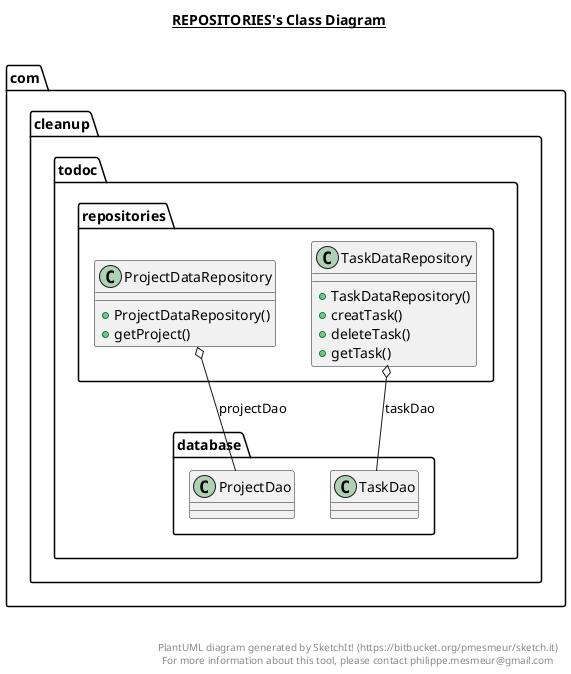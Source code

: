 @startuml

title __REPOSITORIES's Class Diagram__\n

  namespace com.cleanup.todoc {
    namespace repositories {
      class com.cleanup.todoc.repositories.ProjectDataRepository {
          + ProjectDataRepository()
          + getProject()
      }
    }
  }
  

  namespace com.cleanup.todoc {
    namespace repositories {
      class com.cleanup.todoc.repositories.TaskDataRepository {
          + TaskDataRepository()
          + creatTask()
          + deleteTask()
          + getTask()
      }
    }
  }
  

  com.cleanup.todoc.repositories.ProjectDataRepository o-- com.cleanup.todoc.database.ProjectDao : projectDao
  com.cleanup.todoc.repositories.TaskDataRepository o-- com.cleanup.todoc.database.TaskDao : taskDao


right footer


PlantUML diagram generated by SketchIt! (https://bitbucket.org/pmesmeur/sketch.it)
For more information about this tool, please contact philippe.mesmeur@gmail.com
endfooter

@enduml
